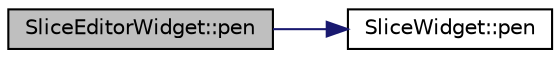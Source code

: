 digraph "SliceEditorWidget::pen"
{
  edge [fontname="Helvetica",fontsize="10",labelfontname="Helvetica",labelfontsize="10"];
  node [fontname="Helvetica",fontsize="10",shape=record];
  rankdir="LR";
  Node136 [label="SliceEditorWidget::pen",height=0.2,width=0.4,color="black", fillcolor="grey75", style="filled", fontcolor="black"];
  Node136 -> Node137 [color="midnightblue",fontsize="10",style="solid",fontname="Helvetica"];
  Node137 [label="SliceWidget::pen",height=0.2,width=0.4,color="black", fillcolor="white", style="filled",URL="$class_slice_widget.html#a7816b406651f2c4f388bd7626255024c"];
}
